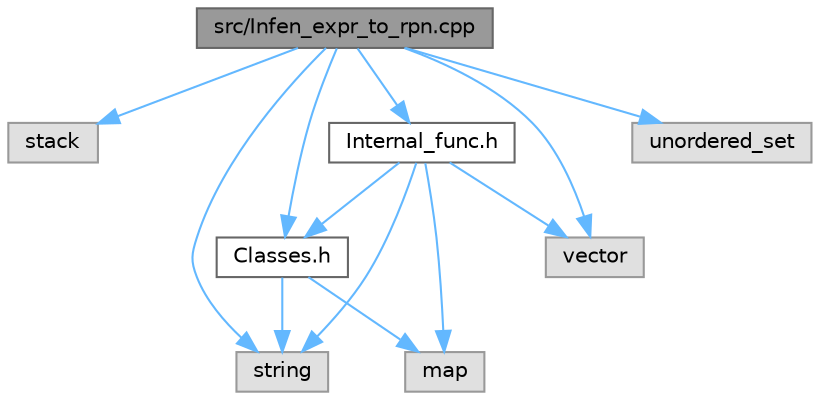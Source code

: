 digraph "src/Infen_expr_to_rpn.cpp"
{
 // LATEX_PDF_SIZE
  bgcolor="transparent";
  edge [fontname=Helvetica,fontsize=10,labelfontname=Helvetica,labelfontsize=10];
  node [fontname=Helvetica,fontsize=10,shape=box,height=0.2,width=0.4];
  Node1 [id="Node000001",label="src/Infen_expr_to_rpn.cpp",height=0.2,width=0.4,color="gray40", fillcolor="grey60", style="filled", fontcolor="black",tooltip=" "];
  Node1 -> Node2 [id="edge1_Node000001_Node000002",color="steelblue1",style="solid",tooltip=" "];
  Node2 [id="Node000002",label="stack",height=0.2,width=0.4,color="grey60", fillcolor="#E0E0E0", style="filled",tooltip=" "];
  Node1 -> Node3 [id="edge2_Node000001_Node000003",color="steelblue1",style="solid",tooltip=" "];
  Node3 [id="Node000003",label="string",height=0.2,width=0.4,color="grey60", fillcolor="#E0E0E0", style="filled",tooltip=" "];
  Node1 -> Node4 [id="edge3_Node000001_Node000004",color="steelblue1",style="solid",tooltip=" "];
  Node4 [id="Node000004",label="unordered_set",height=0.2,width=0.4,color="grey60", fillcolor="#E0E0E0", style="filled",tooltip=" "];
  Node1 -> Node5 [id="edge4_Node000001_Node000005",color="steelblue1",style="solid",tooltip=" "];
  Node5 [id="Node000005",label="vector",height=0.2,width=0.4,color="grey60", fillcolor="#E0E0E0", style="filled",tooltip=" "];
  Node1 -> Node6 [id="edge5_Node000001_Node000006",color="steelblue1",style="solid",tooltip=" "];
  Node6 [id="Node000006",label="Classes.h",height=0.2,width=0.4,color="grey40", fillcolor="white", style="filled",URL="$_classes_8h.html",tooltip=" "];
  Node6 -> Node7 [id="edge6_Node000006_Node000007",color="steelblue1",style="solid",tooltip=" "];
  Node7 [id="Node000007",label="map",height=0.2,width=0.4,color="grey60", fillcolor="#E0E0E0", style="filled",tooltip=" "];
  Node6 -> Node3 [id="edge7_Node000006_Node000003",color="steelblue1",style="solid",tooltip=" "];
  Node1 -> Node8 [id="edge8_Node000001_Node000008",color="steelblue1",style="solid",tooltip=" "];
  Node8 [id="Node000008",label="Internal_func.h",height=0.2,width=0.4,color="grey40", fillcolor="white", style="filled",URL="$_internal__func_8h.html",tooltip=" "];
  Node8 -> Node7 [id="edge9_Node000008_Node000007",color="steelblue1",style="solid",tooltip=" "];
  Node8 -> Node3 [id="edge10_Node000008_Node000003",color="steelblue1",style="solid",tooltip=" "];
  Node8 -> Node5 [id="edge11_Node000008_Node000005",color="steelblue1",style="solid",tooltip=" "];
  Node8 -> Node6 [id="edge12_Node000008_Node000006",color="steelblue1",style="solid",tooltip=" "];
}
